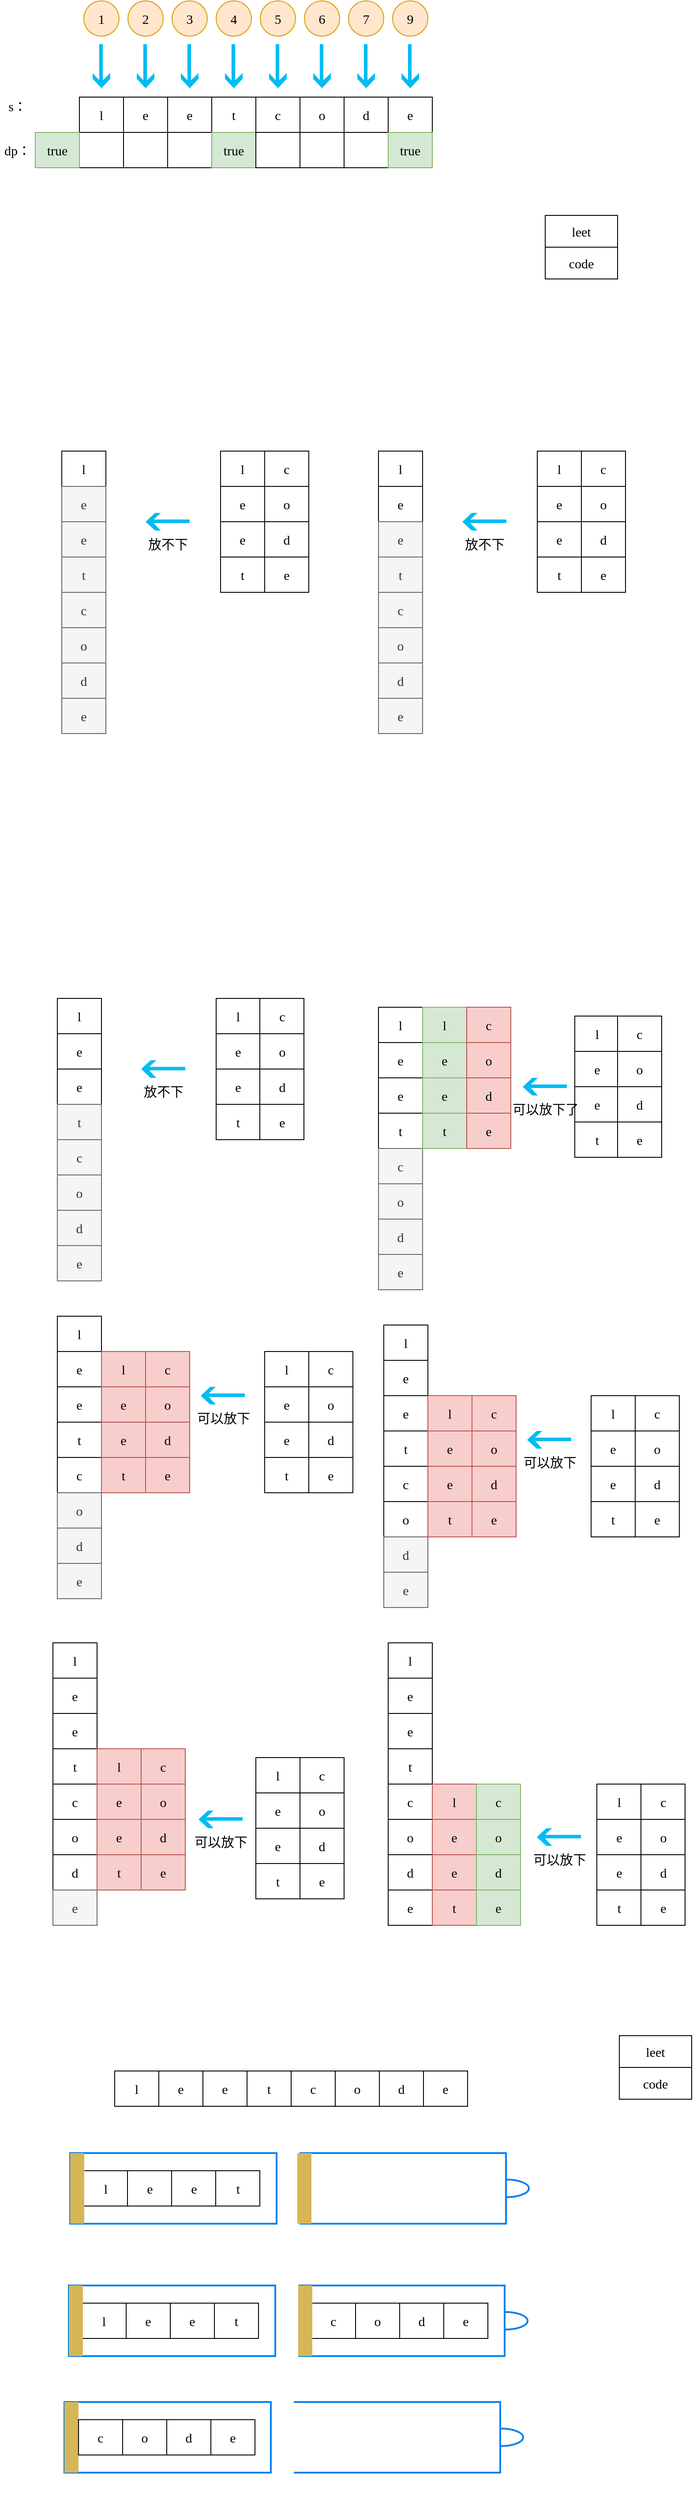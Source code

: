 <mxfile version="10.6.1" type="device"><diagram id="_bdJruswylSyGqHJiZsc" name="第 1 页"><mxGraphModel dx="1398" dy="844" grid="1" gridSize="10" guides="1" tooltips="1" connect="1" arrows="1" fold="1" page="1" pageScale="1" pageWidth="827" pageHeight="1169" math="0" shadow="0"><root><mxCell id="0"/><mxCell id="1" parent="0"/><mxCell id="NJLQjxS8cJhVaI7SRR5U-282" value="" style="html=1;verticalLabelPosition=bottom;align=center;labelBackgroundColor=#ffffff;verticalAlign=top;strokeWidth=2;strokeColor=#0080F0;fillColor=#ffffff;shadow=0;dashed=0;shape=mxgraph.ios7.icons.battery;fontFamily=Verdana;fontSize=15;" vertex="1" parent="1"><mxGeometry x="84.5" y="2488" width="520" height="80" as="geometry"/></mxCell><mxCell id="NJLQjxS8cJhVaI7SRR5U-1" value="l" style="rounded=0;whiteSpace=wrap;html=1;fontSize=15;fontFamily=Verdana;" vertex="1" parent="1"><mxGeometry x="95" y="159" width="50" height="40" as="geometry"/></mxCell><mxCell id="NJLQjxS8cJhVaI7SRR5U-2" value="e" style="rounded=0;whiteSpace=wrap;html=1;fontSize=15;fontFamily=Verdana;" vertex="1" parent="1"><mxGeometry x="145" y="159" width="50" height="40" as="geometry"/></mxCell><mxCell id="NJLQjxS8cJhVaI7SRR5U-3" value="e" style="rounded=0;whiteSpace=wrap;html=1;fontSize=15;fontFamily=Verdana;" vertex="1" parent="1"><mxGeometry x="195" y="159" width="50" height="40" as="geometry"/></mxCell><mxCell id="NJLQjxS8cJhVaI7SRR5U-4" value="t" style="rounded=0;whiteSpace=wrap;html=1;fontSize=15;fontFamily=Verdana;" vertex="1" parent="1"><mxGeometry x="245" y="159" width="50" height="40" as="geometry"/></mxCell><mxCell id="NJLQjxS8cJhVaI7SRR5U-5" value="c" style="rounded=0;whiteSpace=wrap;html=1;fontSize=15;fontFamily=Verdana;" vertex="1" parent="1"><mxGeometry x="295" y="159" width="50" height="40" as="geometry"/></mxCell><mxCell id="NJLQjxS8cJhVaI7SRR5U-6" value="o" style="rounded=0;whiteSpace=wrap;html=1;fontSize=15;fontFamily=Verdana;" vertex="1" parent="1"><mxGeometry x="345" y="159" width="50" height="40" as="geometry"/></mxCell><mxCell id="NJLQjxS8cJhVaI7SRR5U-7" value="d" style="rounded=0;whiteSpace=wrap;html=1;fontSize=15;fontFamily=Verdana;" vertex="1" parent="1"><mxGeometry x="395" y="159" width="50" height="40" as="geometry"/></mxCell><mxCell id="NJLQjxS8cJhVaI7SRR5U-8" value="e" style="rounded=0;whiteSpace=wrap;html=1;fontSize=15;fontFamily=Verdana;" vertex="1" parent="1"><mxGeometry x="445" y="159" width="50" height="40" as="geometry"/></mxCell><mxCell id="NJLQjxS8cJhVaI7SRR5U-9" value="" style="shape=image;html=1;verticalAlign=top;verticalLabelPosition=bottom;labelBackgroundColor=#ffffff;imageAspect=0;aspect=fixed;image=https://cdn2.iconfinder.com/data/icons/rounded_square_icons__books_by_deleket-dexzmr/128/Dictionary_Mac.png;fontFamily=Verdana;fontSize=15;" vertex="1" parent="1"><mxGeometry x="495" y="289" width="128" height="128" as="geometry"/></mxCell><mxCell id="NJLQjxS8cJhVaI7SRR5U-10" value="leet" style="rounded=0;whiteSpace=wrap;html=1;fontFamily=Verdana;fontSize=15;" vertex="1" parent="1"><mxGeometry x="623" y="293" width="82" height="36" as="geometry"/></mxCell><mxCell id="NJLQjxS8cJhVaI7SRR5U-11" value="code" style="rounded=0;whiteSpace=wrap;html=1;fontFamily=Verdana;fontSize=15;" vertex="1" parent="1"><mxGeometry x="623" y="329" width="82" height="36" as="geometry"/></mxCell><mxCell id="NJLQjxS8cJhVaI7SRR5U-12" value="" style="shadow=0;dashed=0;html=1;strokeColor=none;labelPosition=center;verticalLabelPosition=bottom;verticalAlign=top;align=center;shape=mxgraph.mscae.deprecated.poster_arrow;fillColor=#00BCF2;fontFamily=Verdana;fontSize=15;" vertex="1" parent="1"><mxGeometry x="110" y="99" width="20" height="50" as="geometry"/></mxCell><mxCell id="NJLQjxS8cJhVaI7SRR5U-13" value="" style="shadow=0;dashed=0;html=1;strokeColor=none;labelPosition=center;verticalLabelPosition=bottom;verticalAlign=top;align=center;shape=mxgraph.mscae.deprecated.poster_arrow;fillColor=#00BCF2;fontFamily=Verdana;fontSize=15;" vertex="1" parent="1"><mxGeometry x="160" y="99" width="20" height="50" as="geometry"/></mxCell><mxCell id="NJLQjxS8cJhVaI7SRR5U-14" value="" style="shadow=0;dashed=0;html=1;strokeColor=none;labelPosition=center;verticalLabelPosition=bottom;verticalAlign=top;align=center;shape=mxgraph.mscae.deprecated.poster_arrow;fillColor=#00BCF2;fontFamily=Verdana;fontSize=15;" vertex="1" parent="1"><mxGeometry x="210" y="99" width="20" height="50" as="geometry"/></mxCell><mxCell id="NJLQjxS8cJhVaI7SRR5U-15" value="" style="shadow=0;dashed=0;html=1;strokeColor=none;labelPosition=center;verticalLabelPosition=bottom;verticalAlign=top;align=center;shape=mxgraph.mscae.deprecated.poster_arrow;fillColor=#00BCF2;fontFamily=Verdana;fontSize=15;" vertex="1" parent="1"><mxGeometry x="260" y="99" width="20" height="50" as="geometry"/></mxCell><mxCell id="NJLQjxS8cJhVaI7SRR5U-16" value="" style="shadow=0;dashed=0;html=1;strokeColor=none;labelPosition=center;verticalLabelPosition=bottom;verticalAlign=top;align=center;shape=mxgraph.mscae.deprecated.poster_arrow;fillColor=#00BCF2;fontFamily=Verdana;fontSize=15;" vertex="1" parent="1"><mxGeometry x="310" y="99" width="20" height="50" as="geometry"/></mxCell><mxCell id="NJLQjxS8cJhVaI7SRR5U-17" value="" style="shadow=0;dashed=0;html=1;strokeColor=none;labelPosition=center;verticalLabelPosition=bottom;verticalAlign=top;align=center;shape=mxgraph.mscae.deprecated.poster_arrow;fillColor=#00BCF2;fontFamily=Verdana;fontSize=15;" vertex="1" parent="1"><mxGeometry x="360" y="99" width="20" height="50" as="geometry"/></mxCell><mxCell id="NJLQjxS8cJhVaI7SRR5U-18" value="" style="shadow=0;dashed=0;html=1;strokeColor=none;labelPosition=center;verticalLabelPosition=bottom;verticalAlign=top;align=center;shape=mxgraph.mscae.deprecated.poster_arrow;fillColor=#00BCF2;fontFamily=Verdana;fontSize=15;" vertex="1" parent="1"><mxGeometry x="410" y="99" width="20" height="50" as="geometry"/></mxCell><mxCell id="NJLQjxS8cJhVaI7SRR5U-19" value="" style="shadow=0;dashed=0;html=1;strokeColor=none;labelPosition=center;verticalLabelPosition=bottom;verticalAlign=top;align=center;shape=mxgraph.mscae.deprecated.poster_arrow;fillColor=#00BCF2;fontFamily=Verdana;fontSize=15;" vertex="1" parent="1"><mxGeometry x="460" y="99" width="20" height="50" as="geometry"/></mxCell><mxCell id="NJLQjxS8cJhVaI7SRR5U-20" value="" style="rounded=0;whiteSpace=wrap;html=1;fontSize=15;fontFamily=Verdana;" vertex="1" parent="1"><mxGeometry x="95" y="199" width="50" height="40" as="geometry"/></mxCell><mxCell id="NJLQjxS8cJhVaI7SRR5U-21" value="" style="rounded=0;whiteSpace=wrap;html=1;fontSize=15;fontFamily=Verdana;" vertex="1" parent="1"><mxGeometry x="145" y="199" width="50" height="40" as="geometry"/></mxCell><mxCell id="NJLQjxS8cJhVaI7SRR5U-22" value="" style="rounded=0;whiteSpace=wrap;html=1;fontSize=15;fontFamily=Verdana;" vertex="1" parent="1"><mxGeometry x="195" y="199" width="50" height="40" as="geometry"/></mxCell><mxCell id="NJLQjxS8cJhVaI7SRR5U-23" value="true" style="rounded=0;whiteSpace=wrap;html=1;fontSize=15;fontFamily=Verdana;fillColor=#d5e8d4;strokeColor=#82b366;" vertex="1" parent="1"><mxGeometry x="245" y="199" width="50" height="40" as="geometry"/></mxCell><mxCell id="NJLQjxS8cJhVaI7SRR5U-24" value="" style="rounded=0;whiteSpace=wrap;html=1;fontSize=15;fontFamily=Verdana;" vertex="1" parent="1"><mxGeometry x="295" y="199" width="50" height="40" as="geometry"/></mxCell><mxCell id="NJLQjxS8cJhVaI7SRR5U-25" value="" style="rounded=0;whiteSpace=wrap;html=1;fontSize=15;fontFamily=Verdana;" vertex="1" parent="1"><mxGeometry x="345" y="199" width="50" height="40" as="geometry"/></mxCell><mxCell id="NJLQjxS8cJhVaI7SRR5U-26" value="" style="rounded=0;whiteSpace=wrap;html=1;fontSize=15;fontFamily=Verdana;" vertex="1" parent="1"><mxGeometry x="395" y="199" width="50" height="40" as="geometry"/></mxCell><mxCell id="NJLQjxS8cJhVaI7SRR5U-27" value="true" style="rounded=0;whiteSpace=wrap;html=1;fontSize=15;fontFamily=Verdana;fillColor=#d5e8d4;strokeColor=#82b366;" vertex="1" parent="1"><mxGeometry x="445" y="199" width="50" height="40" as="geometry"/></mxCell><mxCell id="NJLQjxS8cJhVaI7SRR5U-28" value="true" style="rounded=0;whiteSpace=wrap;html=1;fontSize=15;fontFamily=Verdana;fillColor=#d5e8d4;strokeColor=#82b366;" vertex="1" parent="1"><mxGeometry x="45" y="199" width="50" height="40" as="geometry"/></mxCell><mxCell id="NJLQjxS8cJhVaI7SRR5U-29" value="1" style="ellipse;whiteSpace=wrap;html=1;aspect=fixed;fontFamily=Verdana;fontSize=15;fillColor=#ffe6cc;strokeColor=#d79b00;" vertex="1" parent="1"><mxGeometry x="100" y="50" width="40" height="40" as="geometry"/></mxCell><mxCell id="NJLQjxS8cJhVaI7SRR5U-30" value="2" style="ellipse;whiteSpace=wrap;html=1;aspect=fixed;fontFamily=Verdana;fontSize=15;fillColor=#ffe6cc;strokeColor=#d79b00;" vertex="1" parent="1"><mxGeometry x="150" y="50" width="40" height="40" as="geometry"/></mxCell><mxCell id="NJLQjxS8cJhVaI7SRR5U-31" value="3" style="ellipse;whiteSpace=wrap;html=1;aspect=fixed;fontFamily=Verdana;fontSize=15;fillColor=#ffe6cc;strokeColor=#d79b00;" vertex="1" parent="1"><mxGeometry x="200" y="50" width="40" height="40" as="geometry"/></mxCell><mxCell id="NJLQjxS8cJhVaI7SRR5U-32" value="4" style="ellipse;whiteSpace=wrap;html=1;aspect=fixed;fontFamily=Verdana;fontSize=15;fillColor=#ffe6cc;strokeColor=#d79b00;" vertex="1" parent="1"><mxGeometry x="250" y="50" width="40" height="40" as="geometry"/></mxCell><mxCell id="NJLQjxS8cJhVaI7SRR5U-33" value="5" style="ellipse;whiteSpace=wrap;html=1;aspect=fixed;fontFamily=Verdana;fontSize=15;fillColor=#ffe6cc;strokeColor=#d79b00;" vertex="1" parent="1"><mxGeometry x="300" y="50" width="40" height="40" as="geometry"/></mxCell><mxCell id="NJLQjxS8cJhVaI7SRR5U-34" value="6" style="ellipse;whiteSpace=wrap;html=1;aspect=fixed;fontFamily=Verdana;fontSize=15;fillColor=#ffe6cc;strokeColor=#d79b00;" vertex="1" parent="1"><mxGeometry x="350" y="50" width="40" height="40" as="geometry"/></mxCell><mxCell id="NJLQjxS8cJhVaI7SRR5U-35" value="7" style="ellipse;whiteSpace=wrap;html=1;aspect=fixed;fontFamily=Verdana;fontSize=15;fillColor=#ffe6cc;strokeColor=#d79b00;" vertex="1" parent="1"><mxGeometry x="400" y="50" width="40" height="40" as="geometry"/></mxCell><mxCell id="NJLQjxS8cJhVaI7SRR5U-36" value="9" style="ellipse;whiteSpace=wrap;html=1;aspect=fixed;fontFamily=Verdana;fontSize=15;fillColor=#ffe6cc;strokeColor=#d79b00;" vertex="1" parent="1"><mxGeometry x="450" y="50" width="40" height="40" as="geometry"/></mxCell><mxCell id="NJLQjxS8cJhVaI7SRR5U-37" value="s：" style="text;html=1;strokeColor=none;fillColor=none;align=center;verticalAlign=middle;whiteSpace=wrap;rounded=0;fontFamily=Verdana;fontSize=15;" vertex="1" parent="1"><mxGeometry x="5" y="159" width="40" height="20" as="geometry"/></mxCell><mxCell id="NJLQjxS8cJhVaI7SRR5U-38" value="dp：" style="text;html=1;strokeColor=none;fillColor=none;align=center;verticalAlign=middle;whiteSpace=wrap;rounded=0;fontFamily=Verdana;fontSize=15;" vertex="1" parent="1"><mxGeometry x="5" y="209" width="40" height="20" as="geometry"/></mxCell><mxCell id="NJLQjxS8cJhVaI7SRR5U-40" value="l" style="rounded=0;whiteSpace=wrap;html=1;fontSize=15;fontFamily=Verdana;" vertex="1" parent="1"><mxGeometry x="75" y="560" width="50" height="40" as="geometry"/></mxCell><mxCell id="NJLQjxS8cJhVaI7SRR5U-41" value="e" style="rounded=0;whiteSpace=wrap;html=1;fontSize=15;fontFamily=Verdana;fillColor=#f5f5f5;strokeColor=#666666;fontColor=#333333;" vertex="1" parent="1"><mxGeometry x="75" y="600" width="50" height="40" as="geometry"/></mxCell><mxCell id="NJLQjxS8cJhVaI7SRR5U-42" value="e" style="rounded=0;whiteSpace=wrap;html=1;fontSize=15;fontFamily=Verdana;fillColor=#f5f5f5;strokeColor=#666666;fontColor=#333333;" vertex="1" parent="1"><mxGeometry x="75" y="640" width="50" height="40" as="geometry"/></mxCell><mxCell id="NJLQjxS8cJhVaI7SRR5U-43" value="t" style="rounded=0;whiteSpace=wrap;html=1;fontSize=15;fontFamily=Verdana;fillColor=#f5f5f5;strokeColor=#666666;fontColor=#333333;" vertex="1" parent="1"><mxGeometry x="75" y="680" width="50" height="40" as="geometry"/></mxCell><mxCell id="NJLQjxS8cJhVaI7SRR5U-44" value="c" style="rounded=0;whiteSpace=wrap;html=1;fontSize=15;fontFamily=Verdana;fillColor=#f5f5f5;strokeColor=#666666;fontColor=#333333;" vertex="1" parent="1"><mxGeometry x="75" y="720" width="50" height="40" as="geometry"/></mxCell><mxCell id="NJLQjxS8cJhVaI7SRR5U-45" value="o" style="rounded=0;whiteSpace=wrap;html=1;fontSize=15;fontFamily=Verdana;fillColor=#f5f5f5;strokeColor=#666666;fontColor=#333333;" vertex="1" parent="1"><mxGeometry x="75" y="760" width="50" height="40" as="geometry"/></mxCell><mxCell id="NJLQjxS8cJhVaI7SRR5U-46" value="d" style="rounded=0;whiteSpace=wrap;html=1;fontSize=15;fontFamily=Verdana;fillColor=#f5f5f5;strokeColor=#666666;fontColor=#333333;" vertex="1" parent="1"><mxGeometry x="75" y="800" width="50" height="40" as="geometry"/></mxCell><mxCell id="NJLQjxS8cJhVaI7SRR5U-47" value="e" style="rounded=0;whiteSpace=wrap;html=1;fontSize=15;fontFamily=Verdana;fillColor=#f5f5f5;strokeColor=#666666;fontColor=#333333;" vertex="1" parent="1"><mxGeometry x="75" y="840" width="50" height="40" as="geometry"/></mxCell><mxCell id="NJLQjxS8cJhVaI7SRR5U-61" value="l" style="rounded=0;whiteSpace=wrap;html=1;fontSize=15;fontFamily=Verdana;" vertex="1" parent="1"><mxGeometry x="255" y="560" width="50" height="40" as="geometry"/></mxCell><mxCell id="NJLQjxS8cJhVaI7SRR5U-62" value="e" style="rounded=0;whiteSpace=wrap;html=1;fontSize=15;fontFamily=Verdana;" vertex="1" parent="1"><mxGeometry x="255" y="600" width="50" height="40" as="geometry"/></mxCell><mxCell id="NJLQjxS8cJhVaI7SRR5U-63" value="e" style="rounded=0;whiteSpace=wrap;html=1;fontSize=15;fontFamily=Verdana;" vertex="1" parent="1"><mxGeometry x="255" y="640" width="50" height="40" as="geometry"/></mxCell><mxCell id="NJLQjxS8cJhVaI7SRR5U-64" value="t" style="rounded=0;whiteSpace=wrap;html=1;fontSize=15;fontFamily=Verdana;" vertex="1" parent="1"><mxGeometry x="255" y="680" width="50" height="40" as="geometry"/></mxCell><mxCell id="NJLQjxS8cJhVaI7SRR5U-65" value="放不下" style="shadow=0;dashed=0;html=1;strokeColor=none;labelPosition=center;verticalLabelPosition=bottom;verticalAlign=top;align=center;shape=mxgraph.mscae.deprecated.poster_arrow;fillColor=#00BCF2;fontFamily=Verdana;fontSize=15;direction=south;" vertex="1" parent="1"><mxGeometry x="170" y="630" width="50" height="20" as="geometry"/></mxCell><mxCell id="NJLQjxS8cJhVaI7SRR5U-66" value="l" style="rounded=0;whiteSpace=wrap;html=1;fontSize=15;fontFamily=Verdana;" vertex="1" parent="1"><mxGeometry x="434" y="560" width="50" height="40" as="geometry"/></mxCell><mxCell id="NJLQjxS8cJhVaI7SRR5U-67" value="e" style="rounded=0;whiteSpace=wrap;html=1;fontSize=15;fontFamily=Verdana;" vertex="1" parent="1"><mxGeometry x="434" y="600" width="50" height="40" as="geometry"/></mxCell><mxCell id="NJLQjxS8cJhVaI7SRR5U-68" value="e" style="rounded=0;whiteSpace=wrap;html=1;fontSize=15;fontFamily=Verdana;fillColor=#f5f5f5;strokeColor=#666666;fontColor=#333333;" vertex="1" parent="1"><mxGeometry x="434" y="640" width="50" height="40" as="geometry"/></mxCell><mxCell id="NJLQjxS8cJhVaI7SRR5U-69" value="t" style="rounded=0;whiteSpace=wrap;html=1;fontSize=15;fontFamily=Verdana;fillColor=#f5f5f5;strokeColor=#666666;fontColor=#333333;" vertex="1" parent="1"><mxGeometry x="434" y="680" width="50" height="40" as="geometry"/></mxCell><mxCell id="NJLQjxS8cJhVaI7SRR5U-70" value="c" style="rounded=0;whiteSpace=wrap;html=1;fontSize=15;fontFamily=Verdana;fillColor=#f5f5f5;strokeColor=#666666;fontColor=#333333;" vertex="1" parent="1"><mxGeometry x="434" y="720" width="50" height="40" as="geometry"/></mxCell><mxCell id="NJLQjxS8cJhVaI7SRR5U-71" value="o" style="rounded=0;whiteSpace=wrap;html=1;fontSize=15;fontFamily=Verdana;fillColor=#f5f5f5;strokeColor=#666666;fontColor=#333333;" vertex="1" parent="1"><mxGeometry x="434" y="760" width="50" height="40" as="geometry"/></mxCell><mxCell id="NJLQjxS8cJhVaI7SRR5U-72" value="d" style="rounded=0;whiteSpace=wrap;html=1;fontSize=15;fontFamily=Verdana;fillColor=#f5f5f5;strokeColor=#666666;fontColor=#333333;" vertex="1" parent="1"><mxGeometry x="434" y="800" width="50" height="40" as="geometry"/></mxCell><mxCell id="NJLQjxS8cJhVaI7SRR5U-73" value="e" style="rounded=0;whiteSpace=wrap;html=1;fontSize=15;fontFamily=Verdana;fillColor=#f5f5f5;strokeColor=#666666;fontColor=#333333;" vertex="1" parent="1"><mxGeometry x="434" y="840" width="50" height="40" as="geometry"/></mxCell><mxCell id="NJLQjxS8cJhVaI7SRR5U-74" value="l" style="rounded=0;whiteSpace=wrap;html=1;fontSize=15;fontFamily=Verdana;" vertex="1" parent="1"><mxGeometry x="614" y="560" width="50" height="40" as="geometry"/></mxCell><mxCell id="NJLQjxS8cJhVaI7SRR5U-75" value="e" style="rounded=0;whiteSpace=wrap;html=1;fontSize=15;fontFamily=Verdana;" vertex="1" parent="1"><mxGeometry x="614" y="600" width="50" height="40" as="geometry"/></mxCell><mxCell id="NJLQjxS8cJhVaI7SRR5U-76" value="e" style="rounded=0;whiteSpace=wrap;html=1;fontSize=15;fontFamily=Verdana;" vertex="1" parent="1"><mxGeometry x="614" y="640" width="50" height="40" as="geometry"/></mxCell><mxCell id="NJLQjxS8cJhVaI7SRR5U-77" value="t" style="rounded=0;whiteSpace=wrap;html=1;fontSize=15;fontFamily=Verdana;" vertex="1" parent="1"><mxGeometry x="614" y="680" width="50" height="40" as="geometry"/></mxCell><mxCell id="NJLQjxS8cJhVaI7SRR5U-78" value="放不下" style="shadow=0;dashed=0;html=1;strokeColor=none;labelPosition=center;verticalLabelPosition=bottom;verticalAlign=top;align=center;shape=mxgraph.mscae.deprecated.poster_arrow;fillColor=#00BCF2;fontFamily=Verdana;fontSize=15;direction=south;" vertex="1" parent="1"><mxGeometry x="529" y="630" width="50" height="20" as="geometry"/></mxCell><mxCell id="NJLQjxS8cJhVaI7SRR5U-80" value="l" style="rounded=0;whiteSpace=wrap;html=1;fontSize=15;fontFamily=Verdana;" vertex="1" parent="1"><mxGeometry x="70" y="1180" width="50" height="40" as="geometry"/></mxCell><mxCell id="NJLQjxS8cJhVaI7SRR5U-81" value="e" style="rounded=0;whiteSpace=wrap;html=1;fontSize=15;fontFamily=Verdana;" vertex="1" parent="1"><mxGeometry x="70" y="1220" width="50" height="40" as="geometry"/></mxCell><mxCell id="NJLQjxS8cJhVaI7SRR5U-82" value="e" style="rounded=0;whiteSpace=wrap;html=1;fontSize=15;fontFamily=Verdana;" vertex="1" parent="1"><mxGeometry x="70" y="1260" width="50" height="40" as="geometry"/></mxCell><mxCell id="NJLQjxS8cJhVaI7SRR5U-83" value="t" style="rounded=0;whiteSpace=wrap;html=1;fontSize=15;fontFamily=Verdana;fillColor=#f5f5f5;strokeColor=#666666;fontColor=#333333;" vertex="1" parent="1"><mxGeometry x="70" y="1300" width="50" height="40" as="geometry"/></mxCell><mxCell id="NJLQjxS8cJhVaI7SRR5U-84" value="c" style="rounded=0;whiteSpace=wrap;html=1;fontSize=15;fontFamily=Verdana;fillColor=#f5f5f5;strokeColor=#666666;fontColor=#333333;" vertex="1" parent="1"><mxGeometry x="70" y="1340" width="50" height="40" as="geometry"/></mxCell><mxCell id="NJLQjxS8cJhVaI7SRR5U-85" value="o" style="rounded=0;whiteSpace=wrap;html=1;fontSize=15;fontFamily=Verdana;fillColor=#f5f5f5;strokeColor=#666666;fontColor=#333333;" vertex="1" parent="1"><mxGeometry x="70" y="1380" width="50" height="40" as="geometry"/></mxCell><mxCell id="NJLQjxS8cJhVaI7SRR5U-86" value="d" style="rounded=0;whiteSpace=wrap;html=1;fontSize=15;fontFamily=Verdana;fillColor=#f5f5f5;strokeColor=#666666;fontColor=#333333;" vertex="1" parent="1"><mxGeometry x="70" y="1420" width="50" height="40" as="geometry"/></mxCell><mxCell id="NJLQjxS8cJhVaI7SRR5U-87" value="e" style="rounded=0;whiteSpace=wrap;html=1;fontSize=15;fontFamily=Verdana;fillColor=#f5f5f5;strokeColor=#666666;fontColor=#333333;" vertex="1" parent="1"><mxGeometry x="70" y="1460" width="50" height="40" as="geometry"/></mxCell><mxCell id="NJLQjxS8cJhVaI7SRR5U-88" value="l" style="rounded=0;whiteSpace=wrap;html=1;fontSize=15;fontFamily=Verdana;" vertex="1" parent="1"><mxGeometry x="250" y="1180" width="50" height="40" as="geometry"/></mxCell><mxCell id="NJLQjxS8cJhVaI7SRR5U-89" value="e" style="rounded=0;whiteSpace=wrap;html=1;fontSize=15;fontFamily=Verdana;" vertex="1" parent="1"><mxGeometry x="250" y="1220" width="50" height="40" as="geometry"/></mxCell><mxCell id="NJLQjxS8cJhVaI7SRR5U-90" value="e" style="rounded=0;whiteSpace=wrap;html=1;fontSize=15;fontFamily=Verdana;" vertex="1" parent="1"><mxGeometry x="250" y="1260" width="50" height="40" as="geometry"/></mxCell><mxCell id="NJLQjxS8cJhVaI7SRR5U-91" value="t" style="rounded=0;whiteSpace=wrap;html=1;fontSize=15;fontFamily=Verdana;" vertex="1" parent="1"><mxGeometry x="250" y="1300" width="50" height="40" as="geometry"/></mxCell><mxCell id="NJLQjxS8cJhVaI7SRR5U-92" value="放不下" style="shadow=0;dashed=0;html=1;strokeColor=none;labelPosition=center;verticalLabelPosition=bottom;verticalAlign=top;align=center;shape=mxgraph.mscae.deprecated.poster_arrow;fillColor=#00BCF2;fontFamily=Verdana;fontSize=15;direction=south;" vertex="1" parent="1"><mxGeometry x="165" y="1250" width="50" height="20" as="geometry"/></mxCell><mxCell id="NJLQjxS8cJhVaI7SRR5U-93" value="l" style="rounded=0;whiteSpace=wrap;html=1;fontSize=15;fontFamily=Verdana;" vertex="1" parent="1"><mxGeometry x="434" y="1190" width="50" height="40" as="geometry"/></mxCell><mxCell id="NJLQjxS8cJhVaI7SRR5U-94" value="e" style="rounded=0;whiteSpace=wrap;html=1;fontSize=15;fontFamily=Verdana;" vertex="1" parent="1"><mxGeometry x="434" y="1230" width="50" height="40" as="geometry"/></mxCell><mxCell id="NJLQjxS8cJhVaI7SRR5U-95" value="e" style="rounded=0;whiteSpace=wrap;html=1;fontSize=15;fontFamily=Verdana;" vertex="1" parent="1"><mxGeometry x="434" y="1270" width="50" height="40" as="geometry"/></mxCell><mxCell id="NJLQjxS8cJhVaI7SRR5U-96" value="t" style="rounded=0;whiteSpace=wrap;html=1;fontSize=15;fontFamily=Verdana;" vertex="1" parent="1"><mxGeometry x="434" y="1310" width="50" height="40" as="geometry"/></mxCell><mxCell id="NJLQjxS8cJhVaI7SRR5U-97" value="c" style="rounded=0;whiteSpace=wrap;html=1;fontSize=15;fontFamily=Verdana;fillColor=#f5f5f5;strokeColor=#666666;fontColor=#333333;" vertex="1" parent="1"><mxGeometry x="434" y="1350" width="50" height="40" as="geometry"/></mxCell><mxCell id="NJLQjxS8cJhVaI7SRR5U-98" value="o" style="rounded=0;whiteSpace=wrap;html=1;fontSize=15;fontFamily=Verdana;fillColor=#f5f5f5;strokeColor=#666666;fontColor=#333333;" vertex="1" parent="1"><mxGeometry x="434" y="1390" width="50" height="40" as="geometry"/></mxCell><mxCell id="NJLQjxS8cJhVaI7SRR5U-99" value="d" style="rounded=0;whiteSpace=wrap;html=1;fontSize=15;fontFamily=Verdana;fillColor=#f5f5f5;strokeColor=#666666;fontColor=#333333;" vertex="1" parent="1"><mxGeometry x="434" y="1430" width="50" height="40" as="geometry"/></mxCell><mxCell id="NJLQjxS8cJhVaI7SRR5U-100" value="e" style="rounded=0;whiteSpace=wrap;html=1;fontSize=15;fontFamily=Verdana;fillColor=#f5f5f5;strokeColor=#666666;fontColor=#333333;" vertex="1" parent="1"><mxGeometry x="434" y="1470" width="50" height="40" as="geometry"/></mxCell><mxCell id="NJLQjxS8cJhVaI7SRR5U-101" value="l" style="rounded=0;whiteSpace=wrap;html=1;fontSize=15;fontFamily=Verdana;" vertex="1" parent="1"><mxGeometry x="656.5" y="1200" width="50" height="40" as="geometry"/></mxCell><mxCell id="NJLQjxS8cJhVaI7SRR5U-102" value="e" style="rounded=0;whiteSpace=wrap;html=1;fontSize=15;fontFamily=Verdana;" vertex="1" parent="1"><mxGeometry x="656.5" y="1240" width="50" height="40" as="geometry"/></mxCell><mxCell id="NJLQjxS8cJhVaI7SRR5U-103" value="e" style="rounded=0;whiteSpace=wrap;html=1;fontSize=15;fontFamily=Verdana;" vertex="1" parent="1"><mxGeometry x="656.5" y="1280" width="50" height="40" as="geometry"/></mxCell><mxCell id="NJLQjxS8cJhVaI7SRR5U-104" value="t" style="rounded=0;whiteSpace=wrap;html=1;fontSize=15;fontFamily=Verdana;" vertex="1" parent="1"><mxGeometry x="656.5" y="1320" width="50" height="40" as="geometry"/></mxCell><mxCell id="NJLQjxS8cJhVaI7SRR5U-105" value="可以放下了" style="shadow=0;dashed=0;html=1;strokeColor=none;labelPosition=center;verticalLabelPosition=bottom;verticalAlign=top;align=center;shape=mxgraph.mscae.deprecated.poster_arrow;fillColor=#00BCF2;fontFamily=Verdana;fontSize=15;direction=south;" vertex="1" parent="1"><mxGeometry x="597.5" y="1270" width="50" height="20" as="geometry"/></mxCell><mxCell id="NJLQjxS8cJhVaI7SRR5U-106" value="l" style="rounded=0;whiteSpace=wrap;html=1;fontSize=15;fontFamily=Verdana;fillColor=#d5e8d4;strokeColor=#82b366;" vertex="1" parent="1"><mxGeometry x="484" y="1190" width="50" height="40" as="geometry"/></mxCell><mxCell id="NJLQjxS8cJhVaI7SRR5U-107" value="e" style="rounded=0;whiteSpace=wrap;html=1;fontSize=15;fontFamily=Verdana;fillColor=#d5e8d4;strokeColor=#82b366;" vertex="1" parent="1"><mxGeometry x="484" y="1230" width="50" height="40" as="geometry"/></mxCell><mxCell id="NJLQjxS8cJhVaI7SRR5U-108" value="e" style="rounded=0;whiteSpace=wrap;html=1;fontSize=15;fontFamily=Verdana;fillColor=#d5e8d4;strokeColor=#82b366;" vertex="1" parent="1"><mxGeometry x="484" y="1270" width="50" height="40" as="geometry"/></mxCell><mxCell id="NJLQjxS8cJhVaI7SRR5U-109" value="t" style="rounded=0;whiteSpace=wrap;html=1;fontSize=15;fontFamily=Verdana;fillColor=#d5e8d4;strokeColor=#82b366;" vertex="1" parent="1"><mxGeometry x="484" y="1310" width="50" height="40" as="geometry"/></mxCell><mxCell id="NJLQjxS8cJhVaI7SRR5U-110" value="l" style="rounded=0;whiteSpace=wrap;html=1;fontSize=15;fontFamily=Verdana;" vertex="1" parent="1"><mxGeometry x="70" y="1540" width="50" height="40" as="geometry"/></mxCell><mxCell id="NJLQjxS8cJhVaI7SRR5U-111" value="e" style="rounded=0;whiteSpace=wrap;html=1;fontSize=15;fontFamily=Verdana;" vertex="1" parent="1"><mxGeometry x="70" y="1580" width="50" height="40" as="geometry"/></mxCell><mxCell id="NJLQjxS8cJhVaI7SRR5U-112" value="e" style="rounded=0;whiteSpace=wrap;html=1;fontSize=15;fontFamily=Verdana;" vertex="1" parent="1"><mxGeometry x="70" y="1620" width="50" height="40" as="geometry"/></mxCell><mxCell id="NJLQjxS8cJhVaI7SRR5U-113" value="t" style="rounded=0;whiteSpace=wrap;html=1;fontSize=15;fontFamily=Verdana;" vertex="1" parent="1"><mxGeometry x="70" y="1660" width="50" height="40" as="geometry"/></mxCell><mxCell id="NJLQjxS8cJhVaI7SRR5U-114" value="c" style="rounded=0;whiteSpace=wrap;html=1;fontSize=15;fontFamily=Verdana;" vertex="1" parent="1"><mxGeometry x="70" y="1700" width="50" height="40" as="geometry"/></mxCell><mxCell id="NJLQjxS8cJhVaI7SRR5U-115" value="o" style="rounded=0;whiteSpace=wrap;html=1;fontSize=15;fontFamily=Verdana;fillColor=#f5f5f5;strokeColor=#666666;fontColor=#333333;" vertex="1" parent="1"><mxGeometry x="70" y="1740" width="50" height="40" as="geometry"/></mxCell><mxCell id="NJLQjxS8cJhVaI7SRR5U-116" value="d" style="rounded=0;whiteSpace=wrap;html=1;fontSize=15;fontFamily=Verdana;fillColor=#f5f5f5;strokeColor=#666666;fontColor=#333333;" vertex="1" parent="1"><mxGeometry x="70" y="1780" width="50" height="40" as="geometry"/></mxCell><mxCell id="NJLQjxS8cJhVaI7SRR5U-117" value="e" style="rounded=0;whiteSpace=wrap;html=1;fontSize=15;fontFamily=Verdana;fillColor=#f5f5f5;strokeColor=#666666;fontColor=#333333;" vertex="1" parent="1"><mxGeometry x="70" y="1820" width="50" height="40" as="geometry"/></mxCell><mxCell id="NJLQjxS8cJhVaI7SRR5U-118" value="l" style="rounded=0;whiteSpace=wrap;html=1;fontSize=15;fontFamily=Verdana;" vertex="1" parent="1"><mxGeometry x="305" y="1580" width="50" height="40" as="geometry"/></mxCell><mxCell id="NJLQjxS8cJhVaI7SRR5U-119" value="e" style="rounded=0;whiteSpace=wrap;html=1;fontSize=15;fontFamily=Verdana;" vertex="1" parent="1"><mxGeometry x="305" y="1620" width="50" height="40" as="geometry"/></mxCell><mxCell id="NJLQjxS8cJhVaI7SRR5U-120" value="e" style="rounded=0;whiteSpace=wrap;html=1;fontSize=15;fontFamily=Verdana;" vertex="1" parent="1"><mxGeometry x="305" y="1660" width="50" height="40" as="geometry"/></mxCell><mxCell id="NJLQjxS8cJhVaI7SRR5U-121" value="t" style="rounded=0;whiteSpace=wrap;html=1;fontSize=15;fontFamily=Verdana;" vertex="1" parent="1"><mxGeometry x="305" y="1700" width="50" height="40" as="geometry"/></mxCell><mxCell id="NJLQjxS8cJhVaI7SRR5U-122" value="可以放下" style="shadow=0;dashed=0;html=1;strokeColor=none;labelPosition=center;verticalLabelPosition=bottom;verticalAlign=top;align=center;shape=mxgraph.mscae.deprecated.poster_arrow;fillColor=#00BCF2;fontFamily=Verdana;fontSize=15;direction=south;" vertex="1" parent="1"><mxGeometry x="232.5" y="1620" width="50" height="20" as="geometry"/></mxCell><mxCell id="NJLQjxS8cJhVaI7SRR5U-123" value="l" style="rounded=0;whiteSpace=wrap;html=1;fontSize=15;fontFamily=Verdana;fillColor=#f8cecc;strokeColor=#b85450;" vertex="1" parent="1"><mxGeometry x="120" y="1580" width="50" height="40" as="geometry"/></mxCell><mxCell id="NJLQjxS8cJhVaI7SRR5U-124" value="e" style="rounded=0;whiteSpace=wrap;html=1;fontSize=15;fontFamily=Verdana;fillColor=#f8cecc;strokeColor=#b85450;" vertex="1" parent="1"><mxGeometry x="120" y="1620" width="50" height="40" as="geometry"/></mxCell><mxCell id="NJLQjxS8cJhVaI7SRR5U-125" value="e" style="rounded=0;whiteSpace=wrap;html=1;fontSize=15;fontFamily=Verdana;fillColor=#f8cecc;strokeColor=#b85450;" vertex="1" parent="1"><mxGeometry x="120" y="1660" width="50" height="40" as="geometry"/></mxCell><mxCell id="NJLQjxS8cJhVaI7SRR5U-126" value="t" style="rounded=0;whiteSpace=wrap;html=1;fontSize=15;fontFamily=Verdana;fillColor=#f8cecc;strokeColor=#b85450;" vertex="1" parent="1"><mxGeometry x="120" y="1700" width="50" height="40" as="geometry"/></mxCell><mxCell id="NJLQjxS8cJhVaI7SRR5U-127" value="c" style="rounded=0;whiteSpace=wrap;html=1;fontSize=15;fontFamily=Verdana;fillColor=#f8cecc;strokeColor=#b85450;" vertex="1" parent="1"><mxGeometry x="170" y="1580" width="50" height="40" as="geometry"/></mxCell><mxCell id="NJLQjxS8cJhVaI7SRR5U-128" value="o" style="rounded=0;whiteSpace=wrap;html=1;fontSize=15;fontFamily=Verdana;fillColor=#f8cecc;strokeColor=#b85450;" vertex="1" parent="1"><mxGeometry x="170" y="1620" width="50" height="40" as="geometry"/></mxCell><mxCell id="NJLQjxS8cJhVaI7SRR5U-129" value="d" style="rounded=0;whiteSpace=wrap;html=1;fontSize=15;fontFamily=Verdana;fillColor=#f8cecc;strokeColor=#b85450;" vertex="1" parent="1"><mxGeometry x="170" y="1660" width="50" height="40" as="geometry"/></mxCell><mxCell id="NJLQjxS8cJhVaI7SRR5U-130" value="e" style="rounded=0;whiteSpace=wrap;html=1;fontSize=15;fontFamily=Verdana;fillColor=#f8cecc;strokeColor=#b85450;" vertex="1" parent="1"><mxGeometry x="170" y="1700" width="50" height="40" as="geometry"/></mxCell><mxCell id="NJLQjxS8cJhVaI7SRR5U-131" value="c" style="rounded=0;whiteSpace=wrap;html=1;fontSize=15;fontFamily=Verdana;" vertex="1" parent="1"><mxGeometry x="355" y="1580" width="50" height="40" as="geometry"/></mxCell><mxCell id="NJLQjxS8cJhVaI7SRR5U-132" value="o" style="rounded=0;whiteSpace=wrap;html=1;fontSize=15;fontFamily=Verdana;" vertex="1" parent="1"><mxGeometry x="355" y="1620" width="50" height="40" as="geometry"/></mxCell><mxCell id="NJLQjxS8cJhVaI7SRR5U-133" value="d" style="rounded=0;whiteSpace=wrap;html=1;fontSize=15;fontFamily=Verdana;" vertex="1" parent="1"><mxGeometry x="355" y="1660" width="50" height="40" as="geometry"/></mxCell><mxCell id="NJLQjxS8cJhVaI7SRR5U-134" value="e" style="rounded=0;whiteSpace=wrap;html=1;fontSize=15;fontFamily=Verdana;" vertex="1" parent="1"><mxGeometry x="355" y="1700" width="50" height="40" as="geometry"/></mxCell><mxCell id="NJLQjxS8cJhVaI7SRR5U-135" value="l" style="rounded=0;whiteSpace=wrap;html=1;fontSize=15;fontFamily=Verdana;" vertex="1" parent="1"><mxGeometry x="440" y="1550" width="50" height="40" as="geometry"/></mxCell><mxCell id="NJLQjxS8cJhVaI7SRR5U-136" value="e" style="rounded=0;whiteSpace=wrap;html=1;fontSize=15;fontFamily=Verdana;" vertex="1" parent="1"><mxGeometry x="440" y="1590" width="50" height="40" as="geometry"/></mxCell><mxCell id="NJLQjxS8cJhVaI7SRR5U-137" value="e" style="rounded=0;whiteSpace=wrap;html=1;fontSize=15;fontFamily=Verdana;" vertex="1" parent="1"><mxGeometry x="440" y="1630" width="50" height="40" as="geometry"/></mxCell><mxCell id="NJLQjxS8cJhVaI7SRR5U-138" value="t" style="rounded=0;whiteSpace=wrap;html=1;fontSize=15;fontFamily=Verdana;" vertex="1" parent="1"><mxGeometry x="440" y="1670" width="50" height="40" as="geometry"/></mxCell><mxCell id="NJLQjxS8cJhVaI7SRR5U-139" value="c" style="rounded=0;whiteSpace=wrap;html=1;fontSize=15;fontFamily=Verdana;" vertex="1" parent="1"><mxGeometry x="440" y="1710" width="50" height="40" as="geometry"/></mxCell><mxCell id="NJLQjxS8cJhVaI7SRR5U-140" value="o" style="rounded=0;whiteSpace=wrap;html=1;fontSize=15;fontFamily=Verdana;" vertex="1" parent="1"><mxGeometry x="440" y="1750" width="50" height="40" as="geometry"/></mxCell><mxCell id="NJLQjxS8cJhVaI7SRR5U-141" value="d" style="rounded=0;whiteSpace=wrap;html=1;fontSize=15;fontFamily=Verdana;fillColor=#f5f5f5;strokeColor=#666666;fontColor=#333333;" vertex="1" parent="1"><mxGeometry x="440" y="1790" width="50" height="40" as="geometry"/></mxCell><mxCell id="NJLQjxS8cJhVaI7SRR5U-142" value="e" style="rounded=0;whiteSpace=wrap;html=1;fontSize=15;fontFamily=Verdana;fillColor=#f5f5f5;strokeColor=#666666;fontColor=#333333;" vertex="1" parent="1"><mxGeometry x="440" y="1830" width="50" height="40" as="geometry"/></mxCell><mxCell id="NJLQjxS8cJhVaI7SRR5U-143" value="l" style="rounded=0;whiteSpace=wrap;html=1;fontSize=15;fontFamily=Verdana;" vertex="1" parent="1"><mxGeometry x="675" y="1630" width="50" height="40" as="geometry"/></mxCell><mxCell id="NJLQjxS8cJhVaI7SRR5U-144" value="e" style="rounded=0;whiteSpace=wrap;html=1;fontSize=15;fontFamily=Verdana;" vertex="1" parent="1"><mxGeometry x="675" y="1670" width="50" height="40" as="geometry"/></mxCell><mxCell id="NJLQjxS8cJhVaI7SRR5U-145" value="e" style="rounded=0;whiteSpace=wrap;html=1;fontSize=15;fontFamily=Verdana;" vertex="1" parent="1"><mxGeometry x="675" y="1710" width="50" height="40" as="geometry"/></mxCell><mxCell id="NJLQjxS8cJhVaI7SRR5U-146" value="t" style="rounded=0;whiteSpace=wrap;html=1;fontSize=15;fontFamily=Verdana;" vertex="1" parent="1"><mxGeometry x="675" y="1750" width="50" height="40" as="geometry"/></mxCell><mxCell id="NJLQjxS8cJhVaI7SRR5U-147" value="可以放下" style="shadow=0;dashed=0;html=1;strokeColor=none;labelPosition=center;verticalLabelPosition=bottom;verticalAlign=top;align=center;shape=mxgraph.mscae.deprecated.poster_arrow;fillColor=#00BCF2;fontFamily=Verdana;fontSize=15;direction=south;" vertex="1" parent="1"><mxGeometry x="602.5" y="1670" width="50" height="20" as="geometry"/></mxCell><mxCell id="NJLQjxS8cJhVaI7SRR5U-148" value="l" style="rounded=0;whiteSpace=wrap;html=1;fontSize=15;fontFamily=Verdana;fillColor=#f8cecc;strokeColor=#b85450;" vertex="1" parent="1"><mxGeometry x="490" y="1630" width="50" height="40" as="geometry"/></mxCell><mxCell id="NJLQjxS8cJhVaI7SRR5U-149" value="e" style="rounded=0;whiteSpace=wrap;html=1;fontSize=15;fontFamily=Verdana;fillColor=#f8cecc;strokeColor=#b85450;" vertex="1" parent="1"><mxGeometry x="490" y="1670" width="50" height="40" as="geometry"/></mxCell><mxCell id="NJLQjxS8cJhVaI7SRR5U-150" value="e" style="rounded=0;whiteSpace=wrap;html=1;fontSize=15;fontFamily=Verdana;fillColor=#f8cecc;strokeColor=#b85450;" vertex="1" parent="1"><mxGeometry x="490" y="1710" width="50" height="40" as="geometry"/></mxCell><mxCell id="NJLQjxS8cJhVaI7SRR5U-151" value="t" style="rounded=0;whiteSpace=wrap;html=1;fontSize=15;fontFamily=Verdana;fillColor=#f8cecc;strokeColor=#b85450;" vertex="1" parent="1"><mxGeometry x="490" y="1750" width="50" height="40" as="geometry"/></mxCell><mxCell id="NJLQjxS8cJhVaI7SRR5U-152" value="c" style="rounded=0;whiteSpace=wrap;html=1;fontSize=15;fontFamily=Verdana;fillColor=#f8cecc;strokeColor=#b85450;" vertex="1" parent="1"><mxGeometry x="540" y="1630" width="50" height="40" as="geometry"/></mxCell><mxCell id="NJLQjxS8cJhVaI7SRR5U-153" value="o" style="rounded=0;whiteSpace=wrap;html=1;fontSize=15;fontFamily=Verdana;fillColor=#f8cecc;strokeColor=#b85450;" vertex="1" parent="1"><mxGeometry x="540" y="1670" width="50" height="40" as="geometry"/></mxCell><mxCell id="NJLQjxS8cJhVaI7SRR5U-154" value="d" style="rounded=0;whiteSpace=wrap;html=1;fontSize=15;fontFamily=Verdana;fillColor=#f8cecc;strokeColor=#b85450;" vertex="1" parent="1"><mxGeometry x="540" y="1710" width="50" height="40" as="geometry"/></mxCell><mxCell id="NJLQjxS8cJhVaI7SRR5U-155" value="e" style="rounded=0;whiteSpace=wrap;html=1;fontSize=15;fontFamily=Verdana;fillColor=#f8cecc;strokeColor=#b85450;" vertex="1" parent="1"><mxGeometry x="540" y="1750" width="50" height="40" as="geometry"/></mxCell><mxCell id="NJLQjxS8cJhVaI7SRR5U-156" value="c" style="rounded=0;whiteSpace=wrap;html=1;fontSize=15;fontFamily=Verdana;" vertex="1" parent="1"><mxGeometry x="725" y="1630" width="50" height="40" as="geometry"/></mxCell><mxCell id="NJLQjxS8cJhVaI7SRR5U-157" value="o" style="rounded=0;whiteSpace=wrap;html=1;fontSize=15;fontFamily=Verdana;" vertex="1" parent="1"><mxGeometry x="725" y="1670" width="50" height="40" as="geometry"/></mxCell><mxCell id="NJLQjxS8cJhVaI7SRR5U-158" value="d" style="rounded=0;whiteSpace=wrap;html=1;fontSize=15;fontFamily=Verdana;" vertex="1" parent="1"><mxGeometry x="725" y="1710" width="50" height="40" as="geometry"/></mxCell><mxCell id="NJLQjxS8cJhVaI7SRR5U-159" value="e" style="rounded=0;whiteSpace=wrap;html=1;fontSize=15;fontFamily=Verdana;" vertex="1" parent="1"><mxGeometry x="725" y="1750" width="50" height="40" as="geometry"/></mxCell><mxCell id="NJLQjxS8cJhVaI7SRR5U-160" value="l" style="rounded=0;whiteSpace=wrap;html=1;fontSize=15;fontFamily=Verdana;" vertex="1" parent="1"><mxGeometry x="65" y="1910" width="50" height="40" as="geometry"/></mxCell><mxCell id="NJLQjxS8cJhVaI7SRR5U-161" value="e" style="rounded=0;whiteSpace=wrap;html=1;fontSize=15;fontFamily=Verdana;" vertex="1" parent="1"><mxGeometry x="65" y="1950" width="50" height="40" as="geometry"/></mxCell><mxCell id="NJLQjxS8cJhVaI7SRR5U-162" value="e" style="rounded=0;whiteSpace=wrap;html=1;fontSize=15;fontFamily=Verdana;" vertex="1" parent="1"><mxGeometry x="65" y="1990" width="50" height="40" as="geometry"/></mxCell><mxCell id="NJLQjxS8cJhVaI7SRR5U-163" value="t" style="rounded=0;whiteSpace=wrap;html=1;fontSize=15;fontFamily=Verdana;" vertex="1" parent="1"><mxGeometry x="65" y="2030" width="50" height="40" as="geometry"/></mxCell><mxCell id="NJLQjxS8cJhVaI7SRR5U-164" value="c" style="rounded=0;whiteSpace=wrap;html=1;fontSize=15;fontFamily=Verdana;" vertex="1" parent="1"><mxGeometry x="65" y="2070" width="50" height="40" as="geometry"/></mxCell><mxCell id="NJLQjxS8cJhVaI7SRR5U-165" value="o" style="rounded=0;whiteSpace=wrap;html=1;fontSize=15;fontFamily=Verdana;" vertex="1" parent="1"><mxGeometry x="65" y="2110" width="50" height="40" as="geometry"/></mxCell><mxCell id="NJLQjxS8cJhVaI7SRR5U-166" value="d" style="rounded=0;whiteSpace=wrap;html=1;fontSize=15;fontFamily=Verdana;" vertex="1" parent="1"><mxGeometry x="65" y="2150" width="50" height="40" as="geometry"/></mxCell><mxCell id="NJLQjxS8cJhVaI7SRR5U-167" value="e" style="rounded=0;whiteSpace=wrap;html=1;fontSize=15;fontFamily=Verdana;fillColor=#f5f5f5;strokeColor=#666666;fontColor=#333333;" vertex="1" parent="1"><mxGeometry x="65" y="2190" width="50" height="40" as="geometry"/></mxCell><mxCell id="NJLQjxS8cJhVaI7SRR5U-168" value="l" style="rounded=0;whiteSpace=wrap;html=1;fontSize=15;fontFamily=Verdana;" vertex="1" parent="1"><mxGeometry x="295" y="2040" width="50" height="40" as="geometry"/></mxCell><mxCell id="NJLQjxS8cJhVaI7SRR5U-169" value="e" style="rounded=0;whiteSpace=wrap;html=1;fontSize=15;fontFamily=Verdana;" vertex="1" parent="1"><mxGeometry x="295" y="2080" width="50" height="40" as="geometry"/></mxCell><mxCell id="NJLQjxS8cJhVaI7SRR5U-170" value="e" style="rounded=0;whiteSpace=wrap;html=1;fontSize=15;fontFamily=Verdana;" vertex="1" parent="1"><mxGeometry x="295" y="2120" width="50" height="40" as="geometry"/></mxCell><mxCell id="NJLQjxS8cJhVaI7SRR5U-171" value="t" style="rounded=0;whiteSpace=wrap;html=1;fontSize=15;fontFamily=Verdana;" vertex="1" parent="1"><mxGeometry x="295" y="2160" width="50" height="40" as="geometry"/></mxCell><mxCell id="NJLQjxS8cJhVaI7SRR5U-172" value="可以放下" style="shadow=0;dashed=0;html=1;strokeColor=none;labelPosition=center;verticalLabelPosition=bottom;verticalAlign=top;align=center;shape=mxgraph.mscae.deprecated.poster_arrow;fillColor=#00BCF2;fontFamily=Verdana;fontSize=15;direction=south;" vertex="1" parent="1"><mxGeometry x="230" y="2100" width="50" height="20" as="geometry"/></mxCell><mxCell id="NJLQjxS8cJhVaI7SRR5U-173" value="l" style="rounded=0;whiteSpace=wrap;html=1;fontSize=15;fontFamily=Verdana;fillColor=#f8cecc;strokeColor=#b85450;" vertex="1" parent="1"><mxGeometry x="115" y="2030" width="50" height="40" as="geometry"/></mxCell><mxCell id="NJLQjxS8cJhVaI7SRR5U-174" value="e" style="rounded=0;whiteSpace=wrap;html=1;fontSize=15;fontFamily=Verdana;fillColor=#f8cecc;strokeColor=#b85450;" vertex="1" parent="1"><mxGeometry x="115" y="2070" width="50" height="40" as="geometry"/></mxCell><mxCell id="NJLQjxS8cJhVaI7SRR5U-175" value="e" style="rounded=0;whiteSpace=wrap;html=1;fontSize=15;fontFamily=Verdana;fillColor=#f8cecc;strokeColor=#b85450;" vertex="1" parent="1"><mxGeometry x="115" y="2110" width="50" height="40" as="geometry"/></mxCell><mxCell id="NJLQjxS8cJhVaI7SRR5U-176" value="t" style="rounded=0;whiteSpace=wrap;html=1;fontSize=15;fontFamily=Verdana;fillColor=#f8cecc;strokeColor=#b85450;" vertex="1" parent="1"><mxGeometry x="115" y="2150" width="50" height="40" as="geometry"/></mxCell><mxCell id="NJLQjxS8cJhVaI7SRR5U-177" value="c" style="rounded=0;whiteSpace=wrap;html=1;fontSize=15;fontFamily=Verdana;fillColor=#f8cecc;strokeColor=#b85450;" vertex="1" parent="1"><mxGeometry x="165" y="2030" width="50" height="40" as="geometry"/></mxCell><mxCell id="NJLQjxS8cJhVaI7SRR5U-178" value="o" style="rounded=0;whiteSpace=wrap;html=1;fontSize=15;fontFamily=Verdana;fillColor=#f8cecc;strokeColor=#b85450;" vertex="1" parent="1"><mxGeometry x="165" y="2070" width="50" height="40" as="geometry"/></mxCell><mxCell id="NJLQjxS8cJhVaI7SRR5U-179" value="d" style="rounded=0;whiteSpace=wrap;html=1;fontSize=15;fontFamily=Verdana;fillColor=#f8cecc;strokeColor=#b85450;" vertex="1" parent="1"><mxGeometry x="165" y="2110" width="50" height="40" as="geometry"/></mxCell><mxCell id="NJLQjxS8cJhVaI7SRR5U-180" value="e" style="rounded=0;whiteSpace=wrap;html=1;fontSize=15;fontFamily=Verdana;fillColor=#f8cecc;strokeColor=#b85450;" vertex="1" parent="1"><mxGeometry x="165" y="2150" width="50" height="40" as="geometry"/></mxCell><mxCell id="NJLQjxS8cJhVaI7SRR5U-181" value="c" style="rounded=0;whiteSpace=wrap;html=1;fontSize=15;fontFamily=Verdana;" vertex="1" parent="1"><mxGeometry x="345" y="2040" width="50" height="40" as="geometry"/></mxCell><mxCell id="NJLQjxS8cJhVaI7SRR5U-182" value="o" style="rounded=0;whiteSpace=wrap;html=1;fontSize=15;fontFamily=Verdana;" vertex="1" parent="1"><mxGeometry x="345" y="2080" width="50" height="40" as="geometry"/></mxCell><mxCell id="NJLQjxS8cJhVaI7SRR5U-183" value="d" style="rounded=0;whiteSpace=wrap;html=1;fontSize=15;fontFamily=Verdana;" vertex="1" parent="1"><mxGeometry x="345" y="2120" width="50" height="40" as="geometry"/></mxCell><mxCell id="NJLQjxS8cJhVaI7SRR5U-184" value="e" style="rounded=0;whiteSpace=wrap;html=1;fontSize=15;fontFamily=Verdana;" vertex="1" parent="1"><mxGeometry x="345" y="2160" width="50" height="40" as="geometry"/></mxCell><mxCell id="NJLQjxS8cJhVaI7SRR5U-187" value="l" style="rounded=0;whiteSpace=wrap;html=1;fontSize=15;fontFamily=Verdana;" vertex="1" parent="1"><mxGeometry x="445" y="1910" width="50" height="40" as="geometry"/></mxCell><mxCell id="NJLQjxS8cJhVaI7SRR5U-188" value="e" style="rounded=0;whiteSpace=wrap;html=1;fontSize=15;fontFamily=Verdana;" vertex="1" parent="1"><mxGeometry x="445" y="1950" width="50" height="40" as="geometry"/></mxCell><mxCell id="NJLQjxS8cJhVaI7SRR5U-189" value="e" style="rounded=0;whiteSpace=wrap;html=1;fontSize=15;fontFamily=Verdana;" vertex="1" parent="1"><mxGeometry x="445" y="1990" width="50" height="40" as="geometry"/></mxCell><mxCell id="NJLQjxS8cJhVaI7SRR5U-190" value="t" style="rounded=0;whiteSpace=wrap;html=1;fontSize=15;fontFamily=Verdana;" vertex="1" parent="1"><mxGeometry x="445" y="2030" width="50" height="40" as="geometry"/></mxCell><mxCell id="NJLQjxS8cJhVaI7SRR5U-191" value="c" style="rounded=0;whiteSpace=wrap;html=1;fontSize=15;fontFamily=Verdana;" vertex="1" parent="1"><mxGeometry x="445" y="2070" width="50" height="40" as="geometry"/></mxCell><mxCell id="NJLQjxS8cJhVaI7SRR5U-192" value="o" style="rounded=0;whiteSpace=wrap;html=1;fontSize=15;fontFamily=Verdana;" vertex="1" parent="1"><mxGeometry x="445" y="2110" width="50" height="40" as="geometry"/></mxCell><mxCell id="NJLQjxS8cJhVaI7SRR5U-193" value="d" style="rounded=0;whiteSpace=wrap;html=1;fontSize=15;fontFamily=Verdana;" vertex="1" parent="1"><mxGeometry x="445" y="2150" width="50" height="40" as="geometry"/></mxCell><mxCell id="NJLQjxS8cJhVaI7SRR5U-194" value="e" style="rounded=0;whiteSpace=wrap;html=1;fontSize=15;fontFamily=Verdana;" vertex="1" parent="1"><mxGeometry x="445" y="2190" width="50" height="40" as="geometry"/></mxCell><mxCell id="NJLQjxS8cJhVaI7SRR5U-195" value="l" style="rounded=0;whiteSpace=wrap;html=1;fontSize=15;fontFamily=Verdana;" vertex="1" parent="1"><mxGeometry x="681.5" y="2070" width="50" height="40" as="geometry"/></mxCell><mxCell id="NJLQjxS8cJhVaI7SRR5U-196" value="e" style="rounded=0;whiteSpace=wrap;html=1;fontSize=15;fontFamily=Verdana;" vertex="1" parent="1"><mxGeometry x="681.5" y="2110" width="50" height="40" as="geometry"/></mxCell><mxCell id="NJLQjxS8cJhVaI7SRR5U-197" value="e" style="rounded=0;whiteSpace=wrap;html=1;fontSize=15;fontFamily=Verdana;" vertex="1" parent="1"><mxGeometry x="681.5" y="2150" width="50" height="40" as="geometry"/></mxCell><mxCell id="NJLQjxS8cJhVaI7SRR5U-198" value="t" style="rounded=0;whiteSpace=wrap;html=1;fontSize=15;fontFamily=Verdana;" vertex="1" parent="1"><mxGeometry x="681.5" y="2190" width="50" height="40" as="geometry"/></mxCell><mxCell id="NJLQjxS8cJhVaI7SRR5U-199" value="可以放下" style="shadow=0;dashed=0;html=1;strokeColor=none;labelPosition=center;verticalLabelPosition=bottom;verticalAlign=top;align=center;shape=mxgraph.mscae.deprecated.poster_arrow;fillColor=#00BCF2;fontFamily=Verdana;fontSize=15;direction=south;" vertex="1" parent="1"><mxGeometry x="613.5" y="2120" width="50" height="20" as="geometry"/></mxCell><mxCell id="NJLQjxS8cJhVaI7SRR5U-200" value="l" style="rounded=0;whiteSpace=wrap;html=1;fontSize=15;fontFamily=Verdana;fillColor=#f8cecc;strokeColor=#b85450;" vertex="1" parent="1"><mxGeometry x="495" y="2070" width="50" height="40" as="geometry"/></mxCell><mxCell id="NJLQjxS8cJhVaI7SRR5U-201" value="e" style="rounded=0;whiteSpace=wrap;html=1;fontSize=15;fontFamily=Verdana;fillColor=#f8cecc;strokeColor=#b85450;" vertex="1" parent="1"><mxGeometry x="495" y="2110" width="50" height="40" as="geometry"/></mxCell><mxCell id="NJLQjxS8cJhVaI7SRR5U-202" value="e" style="rounded=0;whiteSpace=wrap;html=1;fontSize=15;fontFamily=Verdana;fillColor=#f8cecc;strokeColor=#b85450;" vertex="1" parent="1"><mxGeometry x="495" y="2150" width="50" height="40" as="geometry"/></mxCell><mxCell id="NJLQjxS8cJhVaI7SRR5U-203" value="t" style="rounded=0;whiteSpace=wrap;html=1;fontSize=15;fontFamily=Verdana;fillColor=#f8cecc;strokeColor=#b85450;" vertex="1" parent="1"><mxGeometry x="495" y="2190" width="50" height="40" as="geometry"/></mxCell><mxCell id="NJLQjxS8cJhVaI7SRR5U-204" value="c" style="rounded=0;whiteSpace=wrap;html=1;fontSize=15;fontFamily=Verdana;fillColor=#d5e8d4;strokeColor=#82b366;" vertex="1" parent="1"><mxGeometry x="545" y="2070" width="50" height="40" as="geometry"/></mxCell><mxCell id="NJLQjxS8cJhVaI7SRR5U-205" value="o" style="rounded=0;whiteSpace=wrap;html=1;fontSize=15;fontFamily=Verdana;fillColor=#d5e8d4;strokeColor=#82b366;" vertex="1" parent="1"><mxGeometry x="545" y="2110" width="50" height="40" as="geometry"/></mxCell><mxCell id="NJLQjxS8cJhVaI7SRR5U-206" value="d" style="rounded=0;whiteSpace=wrap;html=1;fontSize=15;fontFamily=Verdana;fillColor=#d5e8d4;strokeColor=#82b366;" vertex="1" parent="1"><mxGeometry x="545" y="2150" width="50" height="40" as="geometry"/></mxCell><mxCell id="NJLQjxS8cJhVaI7SRR5U-207" value="e" style="rounded=0;whiteSpace=wrap;html=1;fontSize=15;fontFamily=Verdana;fillColor=#d5e8d4;strokeColor=#82b366;" vertex="1" parent="1"><mxGeometry x="545" y="2190" width="50" height="40" as="geometry"/></mxCell><mxCell id="NJLQjxS8cJhVaI7SRR5U-208" value="c" style="rounded=0;whiteSpace=wrap;html=1;fontSize=15;fontFamily=Verdana;" vertex="1" parent="1"><mxGeometry x="731.5" y="2070" width="50" height="40" as="geometry"/></mxCell><mxCell id="NJLQjxS8cJhVaI7SRR5U-209" value="o" style="rounded=0;whiteSpace=wrap;html=1;fontSize=15;fontFamily=Verdana;" vertex="1" parent="1"><mxGeometry x="731.5" y="2110" width="50" height="40" as="geometry"/></mxCell><mxCell id="NJLQjxS8cJhVaI7SRR5U-210" value="d" style="rounded=0;whiteSpace=wrap;html=1;fontSize=15;fontFamily=Verdana;" vertex="1" parent="1"><mxGeometry x="731.5" y="2150" width="50" height="40" as="geometry"/></mxCell><mxCell id="NJLQjxS8cJhVaI7SRR5U-211" value="e" style="rounded=0;whiteSpace=wrap;html=1;fontSize=15;fontFamily=Verdana;" vertex="1" parent="1"><mxGeometry x="731.5" y="2190" width="50" height="40" as="geometry"/></mxCell><mxCell id="NJLQjxS8cJhVaI7SRR5U-212" value="c" style="rounded=0;whiteSpace=wrap;html=1;fontSize=15;fontFamily=Verdana;" vertex="1" parent="1"><mxGeometry x="299.5" y="1180" width="50" height="40" as="geometry"/></mxCell><mxCell id="NJLQjxS8cJhVaI7SRR5U-213" value="o" style="rounded=0;whiteSpace=wrap;html=1;fontSize=15;fontFamily=Verdana;" vertex="1" parent="1"><mxGeometry x="299.5" y="1220" width="50" height="40" as="geometry"/></mxCell><mxCell id="NJLQjxS8cJhVaI7SRR5U-214" value="d" style="rounded=0;whiteSpace=wrap;html=1;fontSize=15;fontFamily=Verdana;" vertex="1" parent="1"><mxGeometry x="299.5" y="1260" width="50" height="40" as="geometry"/></mxCell><mxCell id="NJLQjxS8cJhVaI7SRR5U-215" value="e" style="rounded=0;whiteSpace=wrap;html=1;fontSize=15;fontFamily=Verdana;" vertex="1" parent="1"><mxGeometry x="299.5" y="1300" width="50" height="40" as="geometry"/></mxCell><mxCell id="NJLQjxS8cJhVaI7SRR5U-216" value="c" style="rounded=0;whiteSpace=wrap;html=1;fontSize=15;fontFamily=Verdana;" vertex="1" parent="1"><mxGeometry x="705" y="1200" width="50" height="40" as="geometry"/></mxCell><mxCell id="NJLQjxS8cJhVaI7SRR5U-217" value="o" style="rounded=0;whiteSpace=wrap;html=1;fontSize=15;fontFamily=Verdana;" vertex="1" parent="1"><mxGeometry x="705" y="1240" width="50" height="40" as="geometry"/></mxCell><mxCell id="NJLQjxS8cJhVaI7SRR5U-218" value="d" style="rounded=0;whiteSpace=wrap;html=1;fontSize=15;fontFamily=Verdana;" vertex="1" parent="1"><mxGeometry x="705" y="1280" width="50" height="40" as="geometry"/></mxCell><mxCell id="NJLQjxS8cJhVaI7SRR5U-219" value="e" style="rounded=0;whiteSpace=wrap;html=1;fontSize=15;fontFamily=Verdana;" vertex="1" parent="1"><mxGeometry x="705" y="1320" width="50" height="40" as="geometry"/></mxCell><mxCell id="NJLQjxS8cJhVaI7SRR5U-220" value="c" style="rounded=0;whiteSpace=wrap;html=1;fontSize=15;fontFamily=Verdana;" vertex="1" parent="1"><mxGeometry x="305" y="560" width="50" height="40" as="geometry"/></mxCell><mxCell id="NJLQjxS8cJhVaI7SRR5U-221" value="o" style="rounded=0;whiteSpace=wrap;html=1;fontSize=15;fontFamily=Verdana;" vertex="1" parent="1"><mxGeometry x="305" y="600" width="50" height="40" as="geometry"/></mxCell><mxCell id="NJLQjxS8cJhVaI7SRR5U-222" value="d" style="rounded=0;whiteSpace=wrap;html=1;fontSize=15;fontFamily=Verdana;" vertex="1" parent="1"><mxGeometry x="305" y="640" width="50" height="40" as="geometry"/></mxCell><mxCell id="NJLQjxS8cJhVaI7SRR5U-223" value="e" style="rounded=0;whiteSpace=wrap;html=1;fontSize=15;fontFamily=Verdana;" vertex="1" parent="1"><mxGeometry x="305" y="680" width="50" height="40" as="geometry"/></mxCell><mxCell id="NJLQjxS8cJhVaI7SRR5U-224" value="c" style="rounded=0;whiteSpace=wrap;html=1;fontSize=15;fontFamily=Verdana;" vertex="1" parent="1"><mxGeometry x="664" y="560" width="50" height="40" as="geometry"/></mxCell><mxCell id="NJLQjxS8cJhVaI7SRR5U-225" value="o" style="rounded=0;whiteSpace=wrap;html=1;fontSize=15;fontFamily=Verdana;" vertex="1" parent="1"><mxGeometry x="664" y="600" width="50" height="40" as="geometry"/></mxCell><mxCell id="NJLQjxS8cJhVaI7SRR5U-226" value="d" style="rounded=0;whiteSpace=wrap;html=1;fontSize=15;fontFamily=Verdana;" vertex="1" parent="1"><mxGeometry x="664" y="640" width="50" height="40" as="geometry"/></mxCell><mxCell id="NJLQjxS8cJhVaI7SRR5U-227" value="e" style="rounded=0;whiteSpace=wrap;html=1;fontSize=15;fontFamily=Verdana;" vertex="1" parent="1"><mxGeometry x="664" y="680" width="50" height="40" as="geometry"/></mxCell><mxCell id="NJLQjxS8cJhVaI7SRR5U-228" value="c" style="rounded=0;whiteSpace=wrap;html=1;fontSize=15;fontFamily=Verdana;fillColor=#f8cecc;strokeColor=#b85450;" vertex="1" parent="1"><mxGeometry x="534" y="1190" width="50" height="40" as="geometry"/></mxCell><mxCell id="NJLQjxS8cJhVaI7SRR5U-229" value="o" style="rounded=0;whiteSpace=wrap;html=1;fontSize=15;fontFamily=Verdana;fillColor=#f8cecc;strokeColor=#b85450;" vertex="1" parent="1"><mxGeometry x="534" y="1230" width="50" height="40" as="geometry"/></mxCell><mxCell id="NJLQjxS8cJhVaI7SRR5U-230" value="d" style="rounded=0;whiteSpace=wrap;html=1;fontSize=15;fontFamily=Verdana;fillColor=#f8cecc;strokeColor=#b85450;" vertex="1" parent="1"><mxGeometry x="534" y="1270" width="50" height="40" as="geometry"/></mxCell><mxCell id="NJLQjxS8cJhVaI7SRR5U-231" value="e" style="rounded=0;whiteSpace=wrap;html=1;fontSize=15;fontFamily=Verdana;fillColor=#f8cecc;strokeColor=#b85450;" vertex="1" parent="1"><mxGeometry x="534" y="1310" width="50" height="40" as="geometry"/></mxCell><mxCell id="NJLQjxS8cJhVaI7SRR5U-232" value="" style="html=1;verticalLabelPosition=bottom;align=center;labelBackgroundColor=#ffffff;verticalAlign=top;strokeWidth=2;strokeColor=#0080F0;fillColor=#ffffff;shadow=0;dashed=0;shape=mxgraph.ios7.icons.battery;fontFamily=Verdana;fontSize=15;" vertex="1" parent="1"><mxGeometry x="83" y="2638" width="520" height="80" as="geometry"/></mxCell><mxCell id="NJLQjxS8cJhVaI7SRR5U-234" value="l" style="rounded=0;whiteSpace=wrap;html=1;fontSize=15;fontFamily=Verdana;" vertex="1" parent="1"><mxGeometry x="98" y="2658" width="50" height="40" as="geometry"/></mxCell><mxCell id="NJLQjxS8cJhVaI7SRR5U-235" value="e" style="rounded=0;whiteSpace=wrap;html=1;fontSize=15;fontFamily=Verdana;" vertex="1" parent="1"><mxGeometry x="148" y="2658" width="50" height="40" as="geometry"/></mxCell><mxCell id="NJLQjxS8cJhVaI7SRR5U-236" value="e" style="rounded=0;whiteSpace=wrap;html=1;fontSize=15;fontFamily=Verdana;" vertex="1" parent="1"><mxGeometry x="198" y="2658" width="50" height="40" as="geometry"/></mxCell><mxCell id="NJLQjxS8cJhVaI7SRR5U-237" value="t" style="rounded=0;whiteSpace=wrap;html=1;fontSize=15;fontFamily=Verdana;" vertex="1" parent="1"><mxGeometry x="248" y="2658" width="50" height="40" as="geometry"/></mxCell><mxCell id="NJLQjxS8cJhVaI7SRR5U-245" value="" style="verticalLabelPosition=bottom;shadow=0;dashed=0;align=center;html=1;verticalAlign=top;strokeWidth=16;shape=mxgraph.mockup.markup.line;strokeColor=#d6b656;direction=north;fontFamily=Verdana;fontSize=15;fillColor=#FFD966;" vertex="1" parent="1"><mxGeometry x="81" y="2638" width="20" height="80" as="geometry"/></mxCell><mxCell id="NJLQjxS8cJhVaI7SRR5U-248" value="c" style="rounded=0;whiteSpace=wrap;html=1;fontSize=15;fontFamily=Verdana;" vertex="1" parent="1"><mxGeometry x="358" y="2658" width="50" height="40" as="geometry"/></mxCell><mxCell id="NJLQjxS8cJhVaI7SRR5U-249" value="o" style="rounded=0;whiteSpace=wrap;html=1;fontSize=15;fontFamily=Verdana;" vertex="1" parent="1"><mxGeometry x="408" y="2658" width="50" height="40" as="geometry"/></mxCell><mxCell id="NJLQjxS8cJhVaI7SRR5U-250" value="d" style="rounded=0;whiteSpace=wrap;html=1;fontSize=15;fontFamily=Verdana;" vertex="1" parent="1"><mxGeometry x="458" y="2658" width="50" height="40" as="geometry"/></mxCell><mxCell id="NJLQjxS8cJhVaI7SRR5U-251" value="e" style="rounded=0;whiteSpace=wrap;html=1;fontSize=15;fontFamily=Verdana;" vertex="1" parent="1"><mxGeometry x="508" y="2658" width="50" height="40" as="geometry"/></mxCell><mxCell id="NJLQjxS8cJhVaI7SRR5U-252" value="" style="verticalLabelPosition=bottom;shadow=0;dashed=0;align=center;html=1;verticalAlign=top;strokeWidth=16;shape=mxgraph.mockup.markup.line;strokeColor=#d6b656;direction=north;fontFamily=Verdana;fontSize=15;fillColor=#FFD966;" vertex="1" parent="1"><mxGeometry x="341" y="2638" width="20" height="80" as="geometry"/></mxCell><mxCell id="NJLQjxS8cJhVaI7SRR5U-253" value="l" style="rounded=0;whiteSpace=wrap;html=1;fontSize=15;fontFamily=Verdana;" vertex="1" parent="1"><mxGeometry x="135" y="2395" width="50" height="40" as="geometry"/></mxCell><mxCell id="NJLQjxS8cJhVaI7SRR5U-254" value="e" style="rounded=0;whiteSpace=wrap;html=1;fontSize=15;fontFamily=Verdana;" vertex="1" parent="1"><mxGeometry x="185" y="2395" width="50" height="40" as="geometry"/></mxCell><mxCell id="NJLQjxS8cJhVaI7SRR5U-255" value="e" style="rounded=0;whiteSpace=wrap;html=1;fontSize=15;fontFamily=Verdana;" vertex="1" parent="1"><mxGeometry x="235" y="2395" width="50" height="40" as="geometry"/></mxCell><mxCell id="NJLQjxS8cJhVaI7SRR5U-256" value="t" style="rounded=0;whiteSpace=wrap;html=1;fontSize=15;fontFamily=Verdana;" vertex="1" parent="1"><mxGeometry x="285" y="2395" width="50" height="40" as="geometry"/></mxCell><mxCell id="NJLQjxS8cJhVaI7SRR5U-257" value="c" style="rounded=0;whiteSpace=wrap;html=1;fontSize=15;fontFamily=Verdana;" vertex="1" parent="1"><mxGeometry x="335" y="2395" width="50" height="40" as="geometry"/></mxCell><mxCell id="NJLQjxS8cJhVaI7SRR5U-258" value="o" style="rounded=0;whiteSpace=wrap;html=1;fontSize=15;fontFamily=Verdana;" vertex="1" parent="1"><mxGeometry x="385" y="2395" width="50" height="40" as="geometry"/></mxCell><mxCell id="NJLQjxS8cJhVaI7SRR5U-259" value="d" style="rounded=0;whiteSpace=wrap;html=1;fontSize=15;fontFamily=Verdana;" vertex="1" parent="1"><mxGeometry x="435" y="2395" width="50" height="40" as="geometry"/></mxCell><mxCell id="NJLQjxS8cJhVaI7SRR5U-260" value="e" style="rounded=0;whiteSpace=wrap;html=1;fontSize=15;fontFamily=Verdana;" vertex="1" parent="1"><mxGeometry x="485" y="2395" width="50" height="40" as="geometry"/></mxCell><mxCell id="NJLQjxS8cJhVaI7SRR5U-277" value="l" style="rounded=0;whiteSpace=wrap;html=1;fontSize=15;fontFamily=Verdana;" vertex="1" parent="1"><mxGeometry x="99.5" y="2508" width="50" height="40" as="geometry"/></mxCell><mxCell id="NJLQjxS8cJhVaI7SRR5U-278" value="e" style="rounded=0;whiteSpace=wrap;html=1;fontSize=15;fontFamily=Verdana;" vertex="1" parent="1"><mxGeometry x="149.5" y="2508" width="50" height="40" as="geometry"/></mxCell><mxCell id="NJLQjxS8cJhVaI7SRR5U-279" value="e" style="rounded=0;whiteSpace=wrap;html=1;fontSize=15;fontFamily=Verdana;" vertex="1" parent="1"><mxGeometry x="199.5" y="2508" width="50" height="40" as="geometry"/></mxCell><mxCell id="NJLQjxS8cJhVaI7SRR5U-280" value="t" style="rounded=0;whiteSpace=wrap;html=1;fontSize=15;fontFamily=Verdana;" vertex="1" parent="1"><mxGeometry x="249.5" y="2508" width="50" height="40" as="geometry"/></mxCell><mxCell id="NJLQjxS8cJhVaI7SRR5U-281" value="" style="verticalLabelPosition=bottom;shadow=0;dashed=0;align=center;html=1;verticalAlign=top;strokeWidth=16;shape=mxgraph.mockup.markup.line;strokeColor=#d6b656;direction=north;fontFamily=Verdana;fontSize=15;fillColor=#FFD966;" vertex="1" parent="1"><mxGeometry x="82.5" y="2488" width="20" height="80" as="geometry"/></mxCell><mxCell id="NJLQjxS8cJhVaI7SRR5U-283" value="" style="shape=image;html=1;verticalAlign=top;verticalLabelPosition=bottom;labelBackgroundColor=#ffffff;imageAspect=0;aspect=fixed;image=https://cdn2.iconfinder.com/data/icons/basic-ui-elements-16/117/correct-128.png;strokeWidth=16;fillColor=#FFD966;fontFamily=Verdana;fontSize=15;" vertex="1" parent="1"><mxGeometry x="133" y="2470" width="128" height="128" as="geometry"/></mxCell><mxCell id="NJLQjxS8cJhVaI7SRR5U-284" value="" style="shape=image;html=1;verticalAlign=top;verticalLabelPosition=bottom;labelBackgroundColor=#ffffff;imageAspect=0;aspect=fixed;image=https://cdn2.iconfinder.com/data/icons/basic-ui-elements-16/117/correct-128.png;strokeWidth=16;fillColor=#FFD966;fontFamily=Verdana;fontSize=15;" vertex="1" parent="1"><mxGeometry x="131" y="2620" width="128" height="128" as="geometry"/></mxCell><mxCell id="NJLQjxS8cJhVaI7SRR5U-285" value="" style="shape=image;html=1;verticalAlign=top;verticalLabelPosition=bottom;labelBackgroundColor=#ffffff;imageAspect=0;aspect=fixed;image=https://cdn2.iconfinder.com/data/icons/basic-ui-elements-16/117/correct-128.png;strokeWidth=16;fillColor=#FFD966;fontFamily=Verdana;fontSize=15;" vertex="1" parent="1"><mxGeometry x="402" y="2620" width="128" height="128" as="geometry"/></mxCell><mxCell id="NJLQjxS8cJhVaI7SRR5U-286" value="" style="html=1;verticalLabelPosition=bottom;align=center;labelBackgroundColor=#ffffff;verticalAlign=top;strokeWidth=2;strokeColor=#0080F0;fillColor=#ffffff;shadow=0;dashed=0;shape=mxgraph.ios7.icons.battery;fontFamily=Verdana;fontSize=15;" vertex="1" parent="1"><mxGeometry x="78" y="2770" width="520" height="80" as="geometry"/></mxCell><mxCell id="NJLQjxS8cJhVaI7SRR5U-287" value="" style="verticalLabelPosition=bottom;shadow=0;dashed=0;align=center;html=1;verticalAlign=top;strokeWidth=16;shape=mxgraph.mockup.markup.line;strokeColor=#d6b656;direction=north;fontFamily=Verdana;fontSize=15;fillColor=#FFD966;" vertex="1" parent="1"><mxGeometry x="76" y="2770" width="20" height="80" as="geometry"/></mxCell><mxCell id="NJLQjxS8cJhVaI7SRR5U-288" value="c" style="rounded=0;whiteSpace=wrap;html=1;fontSize=15;fontFamily=Verdana;" vertex="1" parent="1"><mxGeometry x="94" y="2790" width="50" height="40" as="geometry"/></mxCell><mxCell id="NJLQjxS8cJhVaI7SRR5U-289" value="o" style="rounded=0;whiteSpace=wrap;html=1;fontSize=15;fontFamily=Verdana;" vertex="1" parent="1"><mxGeometry x="144" y="2790" width="50" height="40" as="geometry"/></mxCell><mxCell id="NJLQjxS8cJhVaI7SRR5U-290" value="d" style="rounded=0;whiteSpace=wrap;html=1;fontSize=15;fontFamily=Verdana;" vertex="1" parent="1"><mxGeometry x="194" y="2790" width="50" height="40" as="geometry"/></mxCell><mxCell id="NJLQjxS8cJhVaI7SRR5U-291" value="e" style="rounded=0;whiteSpace=wrap;html=1;fontSize=15;fontFamily=Verdana;" vertex="1" parent="1"><mxGeometry x="244" y="2790" width="50" height="40" as="geometry"/></mxCell><mxCell id="NJLQjxS8cJhVaI7SRR5U-292" value="" style="shape=image;html=1;verticalAlign=top;verticalLabelPosition=bottom;labelBackgroundColor=#ffffff;imageAspect=0;aspect=fixed;image=https://cdn0.iconfinder.com/data/icons/basic-web-ui-elements/295/close-128.png;strokeWidth=16;fillColor=#FFD966;fontFamily=Verdana;fontSize=15;" vertex="1" parent="1"><mxGeometry x="126" y="2752" width="128" height="128" as="geometry"/></mxCell><mxCell id="NJLQjxS8cJhVaI7SRR5U-293" value="" style="shape=image;html=1;verticalAlign=top;verticalLabelPosition=bottom;labelBackgroundColor=#ffffff;imageAspect=0;aspect=fixed;image=https://cdn2.iconfinder.com/data/icons/rounded_square_icons__books_by_deleket-dexzmr/128/Dictionary_Mac.png;fontFamily=Verdana;fontSize=15;" vertex="1" parent="1"><mxGeometry x="579" y="2351" width="128" height="128" as="geometry"/></mxCell><mxCell id="NJLQjxS8cJhVaI7SRR5U-294" value="leet" style="rounded=0;whiteSpace=wrap;html=1;fontFamily=Verdana;fontSize=15;" vertex="1" parent="1"><mxGeometry x="707" y="2355" width="82" height="36" as="geometry"/></mxCell><mxCell id="NJLQjxS8cJhVaI7SRR5U-295" value="code" style="rounded=0;whiteSpace=wrap;html=1;fontFamily=Verdana;fontSize=15;" vertex="1" parent="1"><mxGeometry x="707" y="2391" width="82" height="36" as="geometry"/></mxCell><mxCell id="NJLQjxS8cJhVaI7SRR5U-296" value="" style="verticalLabelPosition=bottom;shadow=0;dashed=0;align=center;html=1;verticalAlign=top;strokeWidth=16;shape=mxgraph.mockup.markup.line;strokeColor=#d6b656;direction=north;fontFamily=Verdana;fontSize=15;fillColor=#FFD966;" vertex="1" parent="1"><mxGeometry x="340" y="2488" width="20" height="80" as="geometry"/></mxCell></root></mxGraphModel></diagram></mxfile>